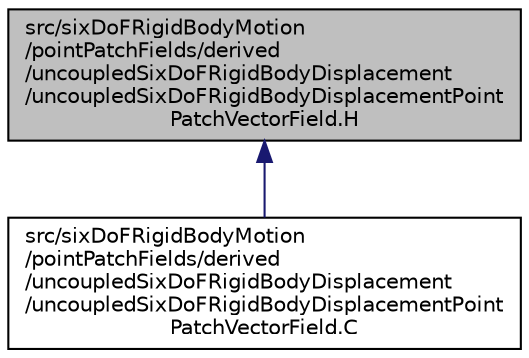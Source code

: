 digraph "src/sixDoFRigidBodyMotion/pointPatchFields/derived/uncoupledSixDoFRigidBodyDisplacement/uncoupledSixDoFRigidBodyDisplacementPointPatchVectorField.H"
{
  bgcolor="transparent";
  edge [fontname="Helvetica",fontsize="10",labelfontname="Helvetica",labelfontsize="10"];
  node [fontname="Helvetica",fontsize="10",shape=record];
  Node1 [label="src/sixDoFRigidBodyMotion\l/pointPatchFields/derived\l/uncoupledSixDoFRigidBodyDisplacement\l/uncoupledSixDoFRigidBodyDisplacementPoint\lPatchVectorField.H",height=0.2,width=0.4,color="black", fillcolor="grey75", style="filled", fontcolor="black"];
  Node1 -> Node2 [dir="back",color="midnightblue",fontsize="10",style="solid",fontname="Helvetica"];
  Node2 [label="src/sixDoFRigidBodyMotion\l/pointPatchFields/derived\l/uncoupledSixDoFRigidBodyDisplacement\l/uncoupledSixDoFRigidBodyDisplacementPoint\lPatchVectorField.C",height=0.2,width=0.4,color="black",URL="$a09752.html"];
}
